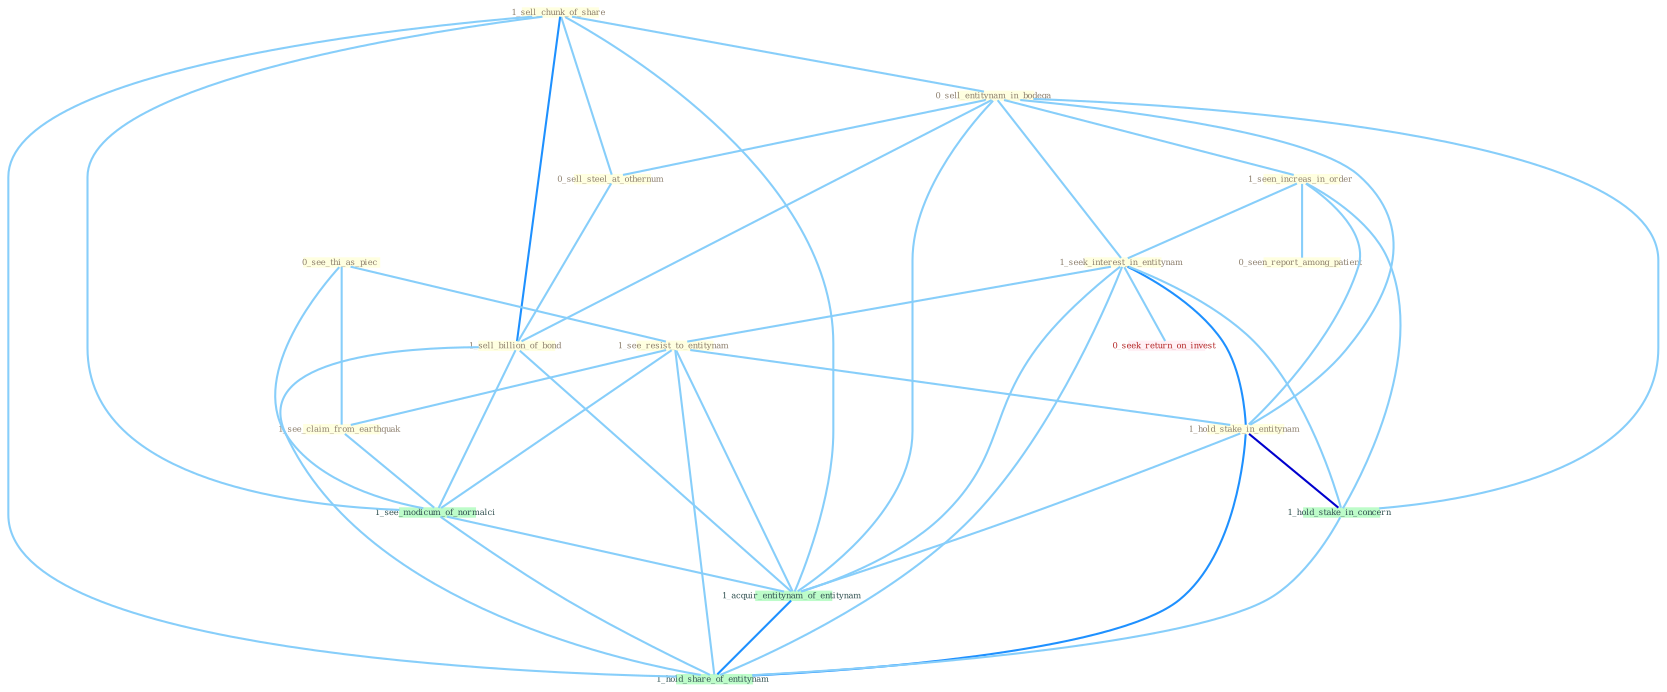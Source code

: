 Graph G{ 
    node
    [shape=polygon,style=filled,width=.5,height=.06,color="#BDFCC9",fixedsize=true,fontsize=4,
    fontcolor="#2f4f4f"];
    {node
    [color="#ffffe0", fontcolor="#8b7d6b"] "1_sell_chunk_of_share " "0_sell_entitynam_in_bodega " "1_seen_increas_in_order " "0_see_thi_as_piec " "0_sell_steel_at_othernum " "1_seek_interest_in_entitynam " "1_sell_billion_of_bond " "0_seen_report_among_patient " "1_see_resist_to_entitynam " "1_hold_stake_in_entitynam " "1_see_claim_from_earthquak "}
{node [color="#fff0f5", fontcolor="#b22222"] "0_seek_return_on_invest "}
edge [color="#B0E2FF"];

	"1_sell_chunk_of_share " -- "0_sell_entitynam_in_bodega " [w="1", color="#87cefa" ];
	"1_sell_chunk_of_share " -- "0_sell_steel_at_othernum " [w="1", color="#87cefa" ];
	"1_sell_chunk_of_share " -- "1_sell_billion_of_bond " [w="2", color="#1e90ff" , len=0.8];
	"1_sell_chunk_of_share " -- "1_see_modicum_of_normalci " [w="1", color="#87cefa" ];
	"1_sell_chunk_of_share " -- "1_acquir_entitynam_of_entitynam " [w="1", color="#87cefa" ];
	"1_sell_chunk_of_share " -- "1_hold_share_of_entitynam " [w="1", color="#87cefa" ];
	"0_sell_entitynam_in_bodega " -- "1_seen_increas_in_order " [w="1", color="#87cefa" ];
	"0_sell_entitynam_in_bodega " -- "0_sell_steel_at_othernum " [w="1", color="#87cefa" ];
	"0_sell_entitynam_in_bodega " -- "1_seek_interest_in_entitynam " [w="1", color="#87cefa" ];
	"0_sell_entitynam_in_bodega " -- "1_sell_billion_of_bond " [w="1", color="#87cefa" ];
	"0_sell_entitynam_in_bodega " -- "1_hold_stake_in_entitynam " [w="1", color="#87cefa" ];
	"0_sell_entitynam_in_bodega " -- "1_hold_stake_in_concern " [w="1", color="#87cefa" ];
	"0_sell_entitynam_in_bodega " -- "1_acquir_entitynam_of_entitynam " [w="1", color="#87cefa" ];
	"1_seen_increas_in_order " -- "1_seek_interest_in_entitynam " [w="1", color="#87cefa" ];
	"1_seen_increas_in_order " -- "0_seen_report_among_patient " [w="1", color="#87cefa" ];
	"1_seen_increas_in_order " -- "1_hold_stake_in_entitynam " [w="1", color="#87cefa" ];
	"1_seen_increas_in_order " -- "1_hold_stake_in_concern " [w="1", color="#87cefa" ];
	"0_see_thi_as_piec " -- "1_see_resist_to_entitynam " [w="1", color="#87cefa" ];
	"0_see_thi_as_piec " -- "1_see_claim_from_earthquak " [w="1", color="#87cefa" ];
	"0_see_thi_as_piec " -- "1_see_modicum_of_normalci " [w="1", color="#87cefa" ];
	"0_sell_steel_at_othernum " -- "1_sell_billion_of_bond " [w="1", color="#87cefa" ];
	"1_seek_interest_in_entitynam " -- "1_see_resist_to_entitynam " [w="1", color="#87cefa" ];
	"1_seek_interest_in_entitynam " -- "1_hold_stake_in_entitynam " [w="2", color="#1e90ff" , len=0.8];
	"1_seek_interest_in_entitynam " -- "1_hold_stake_in_concern " [w="1", color="#87cefa" ];
	"1_seek_interest_in_entitynam " -- "0_seek_return_on_invest " [w="1", color="#87cefa" ];
	"1_seek_interest_in_entitynam " -- "1_acquir_entitynam_of_entitynam " [w="1", color="#87cefa" ];
	"1_seek_interest_in_entitynam " -- "1_hold_share_of_entitynam " [w="1", color="#87cefa" ];
	"1_sell_billion_of_bond " -- "1_see_modicum_of_normalci " [w="1", color="#87cefa" ];
	"1_sell_billion_of_bond " -- "1_acquir_entitynam_of_entitynam " [w="1", color="#87cefa" ];
	"1_sell_billion_of_bond " -- "1_hold_share_of_entitynam " [w="1", color="#87cefa" ];
	"1_see_resist_to_entitynam " -- "1_hold_stake_in_entitynam " [w="1", color="#87cefa" ];
	"1_see_resist_to_entitynam " -- "1_see_claim_from_earthquak " [w="1", color="#87cefa" ];
	"1_see_resist_to_entitynam " -- "1_see_modicum_of_normalci " [w="1", color="#87cefa" ];
	"1_see_resist_to_entitynam " -- "1_acquir_entitynam_of_entitynam " [w="1", color="#87cefa" ];
	"1_see_resist_to_entitynam " -- "1_hold_share_of_entitynam " [w="1", color="#87cefa" ];
	"1_hold_stake_in_entitynam " -- "1_hold_stake_in_concern " [w="3", color="#0000cd" , len=0.6];
	"1_hold_stake_in_entitynam " -- "1_acquir_entitynam_of_entitynam " [w="1", color="#87cefa" ];
	"1_hold_stake_in_entitynam " -- "1_hold_share_of_entitynam " [w="2", color="#1e90ff" , len=0.8];
	"1_see_claim_from_earthquak " -- "1_see_modicum_of_normalci " [w="1", color="#87cefa" ];
	"1_hold_stake_in_concern " -- "1_hold_share_of_entitynam " [w="1", color="#87cefa" ];
	"1_see_modicum_of_normalci " -- "1_acquir_entitynam_of_entitynam " [w="1", color="#87cefa" ];
	"1_see_modicum_of_normalci " -- "1_hold_share_of_entitynam " [w="1", color="#87cefa" ];
	"1_acquir_entitynam_of_entitynam " -- "1_hold_share_of_entitynam " [w="2", color="#1e90ff" , len=0.8];
}